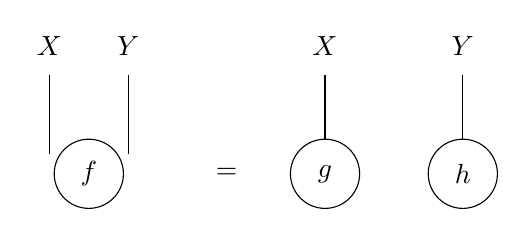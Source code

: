 \begin{tikzpicture}
	\begin{pgfonlayer}{nodelayer}
		\node [style=state] (0) at (0, 0) {$f$};
		\node [style=none] (1) at (-0.5, 0.25) {};
		\node [style=none] (2) at (0.5, 0.25) {};
		\node [style=none, label={above:$X$}] (3) at (-0.5, 1.25) {};
		\node [style=none, label={above:$Y$}] (4) at (0.5, 1.25) {};
		\node [style=none] (5) at (1.75, 0) {$=$};
		\node [style=state] (6) at (3, 0) {$g$};
		\node [style=state] (7) at (4.75, 0) {$h$};
		\node [style=none, label={above:$X$}] (8) at (3, 1.25) {};
		\node [style=none, label={above:$Y$}] (9) at (4.75, 1.25) {};
	\end{pgfonlayer}
	\begin{pgfonlayer}{edgelayer}
		\draw (3.center) to (1.center);
		\draw (4.center) to (2.center);
		\draw (8.center) to (6);
		\draw (9.center) to (7);
	\end{pgfonlayer}
\end{tikzpicture}
